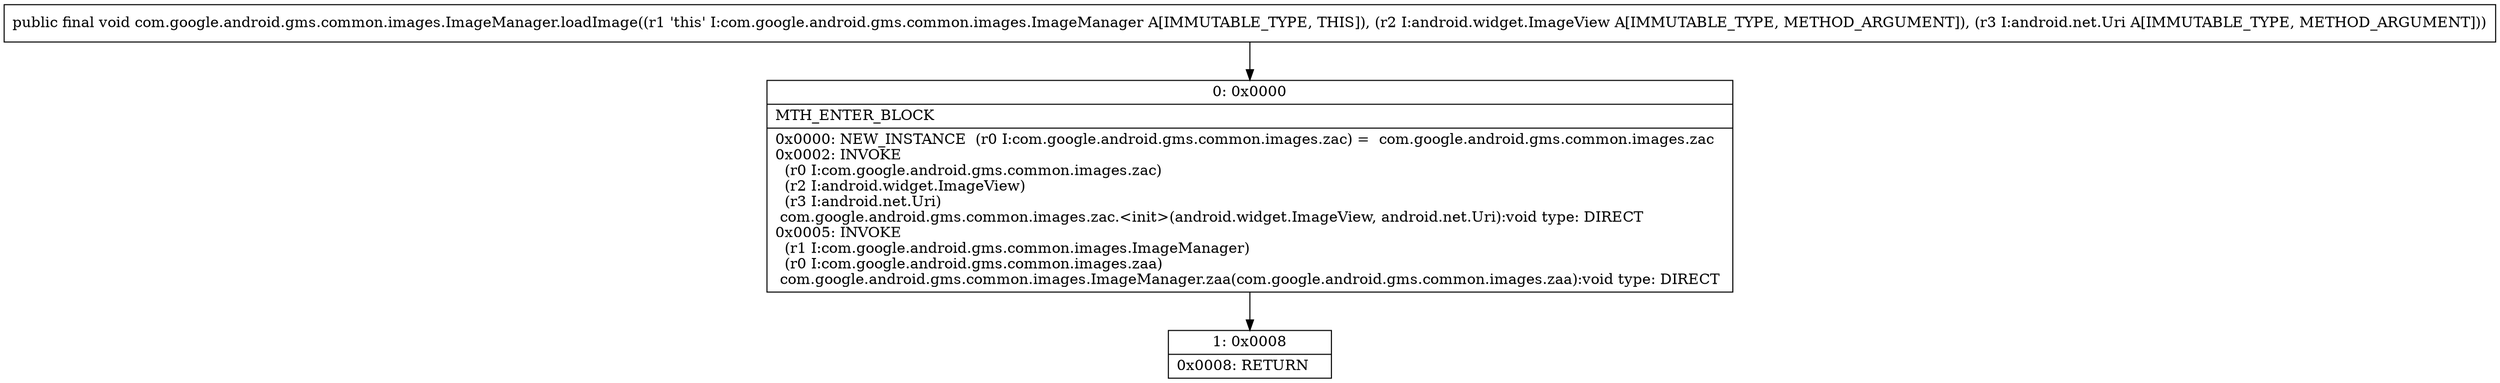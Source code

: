 digraph "CFG forcom.google.android.gms.common.images.ImageManager.loadImage(Landroid\/widget\/ImageView;Landroid\/net\/Uri;)V" {
Node_0 [shape=record,label="{0\:\ 0x0000|MTH_ENTER_BLOCK\l|0x0000: NEW_INSTANCE  (r0 I:com.google.android.gms.common.images.zac) =  com.google.android.gms.common.images.zac \l0x0002: INVOKE  \l  (r0 I:com.google.android.gms.common.images.zac)\l  (r2 I:android.widget.ImageView)\l  (r3 I:android.net.Uri)\l com.google.android.gms.common.images.zac.\<init\>(android.widget.ImageView, android.net.Uri):void type: DIRECT \l0x0005: INVOKE  \l  (r1 I:com.google.android.gms.common.images.ImageManager)\l  (r0 I:com.google.android.gms.common.images.zaa)\l com.google.android.gms.common.images.ImageManager.zaa(com.google.android.gms.common.images.zaa):void type: DIRECT \l}"];
Node_1 [shape=record,label="{1\:\ 0x0008|0x0008: RETURN   \l}"];
MethodNode[shape=record,label="{public final void com.google.android.gms.common.images.ImageManager.loadImage((r1 'this' I:com.google.android.gms.common.images.ImageManager A[IMMUTABLE_TYPE, THIS]), (r2 I:android.widget.ImageView A[IMMUTABLE_TYPE, METHOD_ARGUMENT]), (r3 I:android.net.Uri A[IMMUTABLE_TYPE, METHOD_ARGUMENT])) }"];
MethodNode -> Node_0;
Node_0 -> Node_1;
}

